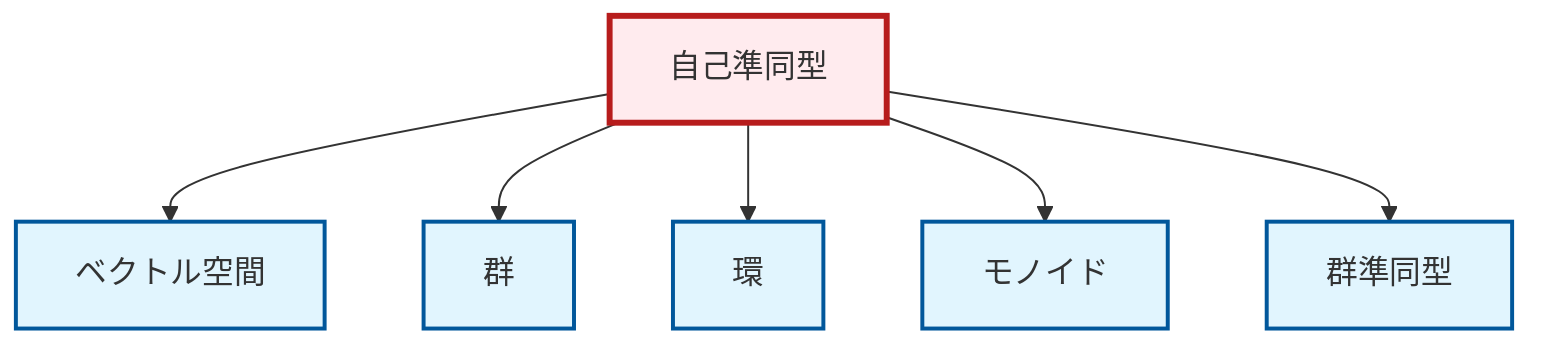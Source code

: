 graph TD
    classDef definition fill:#e1f5fe,stroke:#01579b,stroke-width:2px
    classDef theorem fill:#f3e5f5,stroke:#4a148c,stroke-width:2px
    classDef axiom fill:#fff3e0,stroke:#e65100,stroke-width:2px
    classDef example fill:#e8f5e9,stroke:#1b5e20,stroke-width:2px
    classDef current fill:#ffebee,stroke:#b71c1c,stroke-width:3px
    def-vector-space["ベクトル空間"]:::definition
    def-group["群"]:::definition
    def-monoid["モノイド"]:::definition
    def-homomorphism["群準同型"]:::definition
    def-ring["環"]:::definition
    def-endomorphism["自己準同型"]:::definition
    def-endomorphism --> def-vector-space
    def-endomorphism --> def-group
    def-endomorphism --> def-ring
    def-endomorphism --> def-monoid
    def-endomorphism --> def-homomorphism
    class def-endomorphism current